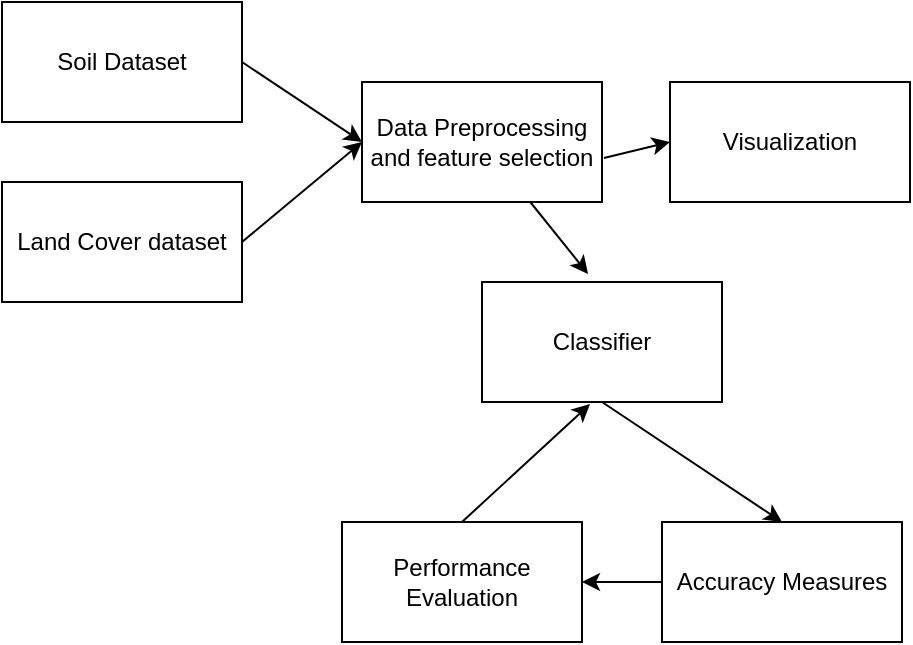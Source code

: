 <mxfile version="14.4.9" type="device"><diagram id="GMpyikSV0kVEzV6_5m5m" name="Page-1"><mxGraphModel dx="1108" dy="482" grid="1" gridSize="10" guides="1" tooltips="1" connect="1" arrows="1" fold="1" page="1" pageScale="1" pageWidth="827" pageHeight="1169" math="0" shadow="0"><root><mxCell id="0"/><mxCell id="1" parent="0"/><mxCell id="O2C4eBP-dDpT6-sN4Bxi-1" value="Accuracy Measures" style="rounded=0;whiteSpace=wrap;html=1;" vertex="1" parent="1"><mxGeometry x="410" y="360" width="120" height="60" as="geometry"/></mxCell><mxCell id="O2C4eBP-dDpT6-sN4Bxi-3" value="Data Preprocessing and feature selection" style="rounded=0;whiteSpace=wrap;html=1;" vertex="1" parent="1"><mxGeometry x="260" y="140" width="120" height="60" as="geometry"/></mxCell><mxCell id="O2C4eBP-dDpT6-sN4Bxi-4" value="Performance Evaluation" style="rounded=0;whiteSpace=wrap;html=1;" vertex="1" parent="1"><mxGeometry x="250" y="360" width="120" height="60" as="geometry"/></mxCell><mxCell id="O2C4eBP-dDpT6-sN4Bxi-8" value="Classifier" style="rounded=0;whiteSpace=wrap;html=1;" vertex="1" parent="1"><mxGeometry x="320" y="240" width="120" height="60" as="geometry"/></mxCell><mxCell id="O2C4eBP-dDpT6-sN4Bxi-9" value="Visualization" style="rounded=0;whiteSpace=wrap;html=1;" vertex="1" parent="1"><mxGeometry x="414" y="140" width="120" height="60" as="geometry"/></mxCell><mxCell id="O2C4eBP-dDpT6-sN4Bxi-10" value="Land Cover dataset" style="rounded=0;whiteSpace=wrap;html=1;" vertex="1" parent="1"><mxGeometry x="80" y="190" width="120" height="60" as="geometry"/></mxCell><mxCell id="O2C4eBP-dDpT6-sN4Bxi-11" value="Soil Dataset" style="rounded=0;whiteSpace=wrap;html=1;" vertex="1" parent="1"><mxGeometry x="80" y="100" width="120" height="60" as="geometry"/></mxCell><mxCell id="O2C4eBP-dDpT6-sN4Bxi-12" value="" style="endArrow=classic;html=1;exitX=1;exitY=0.5;exitDx=0;exitDy=0;entryX=0;entryY=0.5;entryDx=0;entryDy=0;" edge="1" parent="1" source="O2C4eBP-dDpT6-sN4Bxi-11" target="O2C4eBP-dDpT6-sN4Bxi-3"><mxGeometry width="50" height="50" relative="1" as="geometry"><mxPoint x="300" y="90" as="sourcePoint"/><mxPoint x="350" y="40" as="targetPoint"/></mxGeometry></mxCell><mxCell id="O2C4eBP-dDpT6-sN4Bxi-13" value="" style="endArrow=classic;html=1;exitX=1;exitY=0.5;exitDx=0;exitDy=0;" edge="1" parent="1" source="O2C4eBP-dDpT6-sN4Bxi-10"><mxGeometry width="50" height="50" relative="1" as="geometry"><mxPoint x="310" y="100" as="sourcePoint"/><mxPoint x="260" y="170" as="targetPoint"/></mxGeometry></mxCell><mxCell id="O2C4eBP-dDpT6-sN4Bxi-14" value="" style="endArrow=classic;html=1;exitX=1.008;exitY=0.633;exitDx=0;exitDy=0;exitPerimeter=0;entryX=0;entryY=0.5;entryDx=0;entryDy=0;" edge="1" parent="1" source="O2C4eBP-dDpT6-sN4Bxi-3" target="O2C4eBP-dDpT6-sN4Bxi-9"><mxGeometry width="50" height="50" relative="1" as="geometry"><mxPoint x="320" y="110" as="sourcePoint"/><mxPoint x="370" y="60" as="targetPoint"/></mxGeometry></mxCell><mxCell id="O2C4eBP-dDpT6-sN4Bxi-15" value="" style="endArrow=classic;html=1;exitX=0.5;exitY=1;exitDx=0;exitDy=0;entryX=0.5;entryY=0;entryDx=0;entryDy=0;" edge="1" parent="1" source="O2C4eBP-dDpT6-sN4Bxi-8" target="O2C4eBP-dDpT6-sN4Bxi-1"><mxGeometry width="50" height="50" relative="1" as="geometry"><mxPoint x="449" y="340" as="sourcePoint"/><mxPoint x="499" y="290" as="targetPoint"/></mxGeometry></mxCell><mxCell id="O2C4eBP-dDpT6-sN4Bxi-16" value="" style="endArrow=classic;html=1;entryX=0.442;entryY=-0.067;entryDx=0;entryDy=0;entryPerimeter=0;" edge="1" parent="1" source="O2C4eBP-dDpT6-sN4Bxi-3" target="O2C4eBP-dDpT6-sN4Bxi-8"><mxGeometry width="50" height="50" relative="1" as="geometry"><mxPoint x="340" y="130" as="sourcePoint"/><mxPoint x="390" y="80" as="targetPoint"/></mxGeometry></mxCell><mxCell id="O2C4eBP-dDpT6-sN4Bxi-18" value="" style="endArrow=classic;html=1;exitX=0.5;exitY=0;exitDx=0;exitDy=0;entryX=0.45;entryY=1.017;entryDx=0;entryDy=0;entryPerimeter=0;" edge="1" parent="1" source="O2C4eBP-dDpT6-sN4Bxi-4" target="O2C4eBP-dDpT6-sN4Bxi-8"><mxGeometry width="50" height="50" relative="1" as="geometry"><mxPoint x="360" y="150" as="sourcePoint"/><mxPoint x="410" y="100" as="targetPoint"/><Array as="points"/></mxGeometry></mxCell><mxCell id="O2C4eBP-dDpT6-sN4Bxi-19" value="" style="endArrow=classic;html=1;exitX=0;exitY=0.5;exitDx=0;exitDy=0;entryX=1;entryY=0.5;entryDx=0;entryDy=0;" edge="1" parent="1" source="O2C4eBP-dDpT6-sN4Bxi-1" target="O2C4eBP-dDpT6-sN4Bxi-4"><mxGeometry width="50" height="50" relative="1" as="geometry"><mxPoint x="370" y="160" as="sourcePoint"/><mxPoint x="420" y="110" as="targetPoint"/><Array as="points"/></mxGeometry></mxCell></root></mxGraphModel></diagram></mxfile>